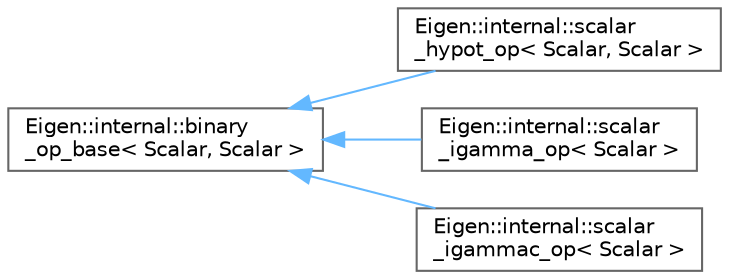digraph "类继承关系图"
{
 // LATEX_PDF_SIZE
  bgcolor="transparent";
  edge [fontname=Helvetica,fontsize=10,labelfontname=Helvetica,labelfontsize=10];
  node [fontname=Helvetica,fontsize=10,shape=box,height=0.2,width=0.4];
  rankdir="LR";
  Node0 [id="Node000000",label="Eigen::internal::binary\l_op_base\< Scalar, Scalar \>",height=0.2,width=0.4,color="grey40", fillcolor="white", style="filled",URL="$struct_eigen_1_1internal_1_1binary__op__base.html",tooltip=" "];
  Node0 -> Node1 [id="edge4224_Node000000_Node000001",dir="back",color="steelblue1",style="solid",tooltip=" "];
  Node1 [id="Node000001",label="Eigen::internal::scalar\l_hypot_op\< Scalar, Scalar \>",height=0.2,width=0.4,color="grey40", fillcolor="white", style="filled",URL="$struct_eigen_1_1internal_1_1scalar__hypot__op_3_01_scalar_00_01_scalar_01_4.html",tooltip=" "];
  Node0 -> Node2 [id="edge4225_Node000000_Node000002",dir="back",color="steelblue1",style="solid",tooltip=" "];
  Node2 [id="Node000002",label="Eigen::internal::scalar\l_igamma_op\< Scalar \>",height=0.2,width=0.4,color="grey40", fillcolor="white", style="filled",URL="$struct_eigen_1_1internal_1_1scalar__igamma__op.html",tooltip=" "];
  Node0 -> Node3 [id="edge4226_Node000000_Node000003",dir="back",color="steelblue1",style="solid",tooltip=" "];
  Node3 [id="Node000003",label="Eigen::internal::scalar\l_igammac_op\< Scalar \>",height=0.2,width=0.4,color="grey40", fillcolor="white", style="filled",URL="$struct_eigen_1_1internal_1_1scalar__igammac__op.html",tooltip=" "];
}
